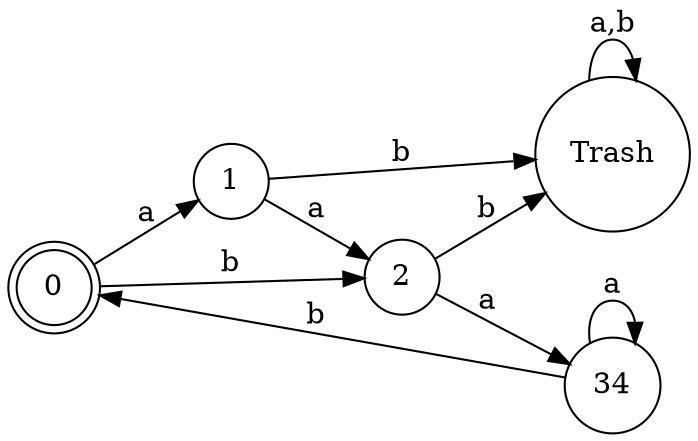 digraph finite_state_machine {
	rankdir=LR;
	size="8,5" 
	node [shape = doublecircle]; 0 
	node [shape = circle];
	0 -> 1 [ label = "a" ];
	0 -> 2 [ label = "b" ];
	1 -> 2 [ label = "a" ];
	1 -> Trash [ label = "b" ];
	2 -> 34 [ label = "a" ];
	2 -> Trash [ label = "b" ];
	34 -> 34 [ label = "a" ];
	34 -> 0 [ label = "b" ];
	Trash -> Trash [ label = "a,b" ];
}
